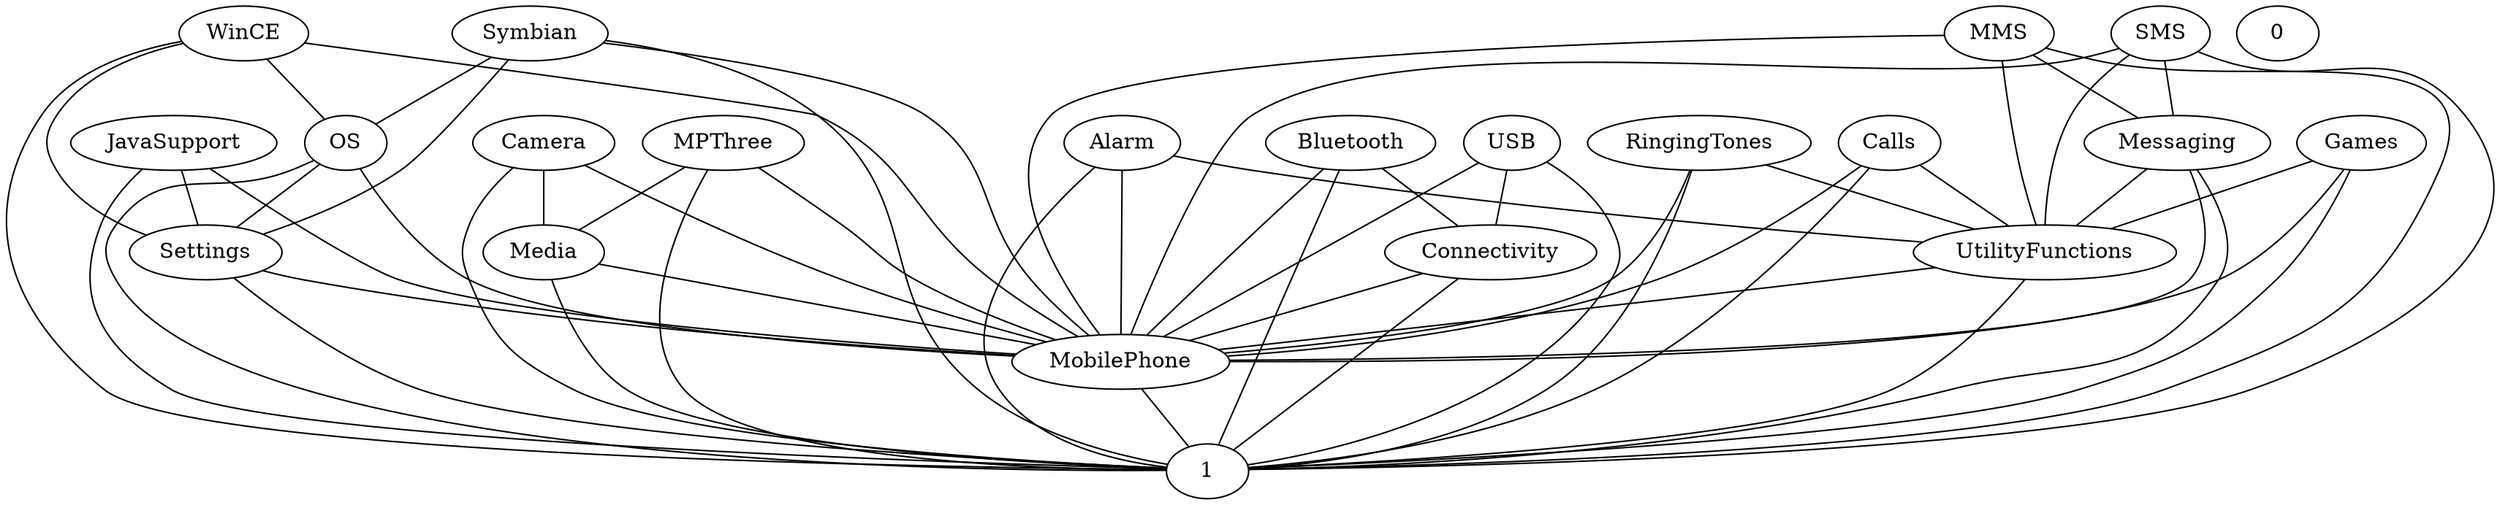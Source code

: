 graph G {
  WinCE;
  Camera;
  Settings;
  Bluetooth;
  Games;
  Calls;
  UtilityFunctions;
  Media;
  Alarm;
  MMS;
  Connectivity;
  JavaSupport;
  MPThree;
  OS;
  Symbian;
  SMS;
  MobilePhone;
  Messaging;
  0;
  RingingTones;
  USB;
  1;
  Bluetooth -- Connectivity;
  MobilePhone -- 1;
  UtilityFunctions -- MobilePhone;
  Messaging -- UtilityFunctions;
  Camera -- Media;
  Calls -- UtilityFunctions;
  USB -- Connectivity;
  Alarm -- UtilityFunctions;
  OS -- Settings;
  Symbian -- OS;
  WinCE -- OS;
  JavaSupport -- Settings;
  RingingTones -- UtilityFunctions;
  MPThree -- Media;
  MMS -- Messaging;
  Games -- UtilityFunctions;
  Settings -- MobilePhone;
  Media -- MobilePhone;
  Connectivity -- MobilePhone;
  SMS -- Messaging;
  WinCE -- Settings;
  Camera -- MobilePhone;
  Settings -- 1;
  Bluetooth -- MobilePhone;
  Games -- MobilePhone;
  Calls -- MobilePhone;
  UtilityFunctions -- 1;
  Media -- 1;
  Alarm -- MobilePhone;
  Alarm -- 1;
  MMS -- UtilityFunctions;
  Connectivity -- 1;
  JavaSupport -- MobilePhone;
  JavaSupport -- 1;
  MPThree -- MobilePhone;
  MPThree -- 1;
  OS -- MobilePhone;
  OS -- 1;
  Symbian -- Settings;
  Symbian -- MobilePhone;
  Symbian -- 1;
  SMS -- UtilityFunctions;
  Messaging -- MobilePhone;
  Messaging -- 1;
  RingingTones -- MobilePhone;
  RingingTones -- 1;
  USB -- MobilePhone;
  USB -- 1;
  WinCE -- MobilePhone;
  WinCE -- 1;
  Camera -- 1;
  Bluetooth -- 1;
  Games -- 1;
  Calls -- 1;
  MMS -- MobilePhone;
  MMS -- 1;
  SMS -- MobilePhone;
  SMS -- 1;
}
